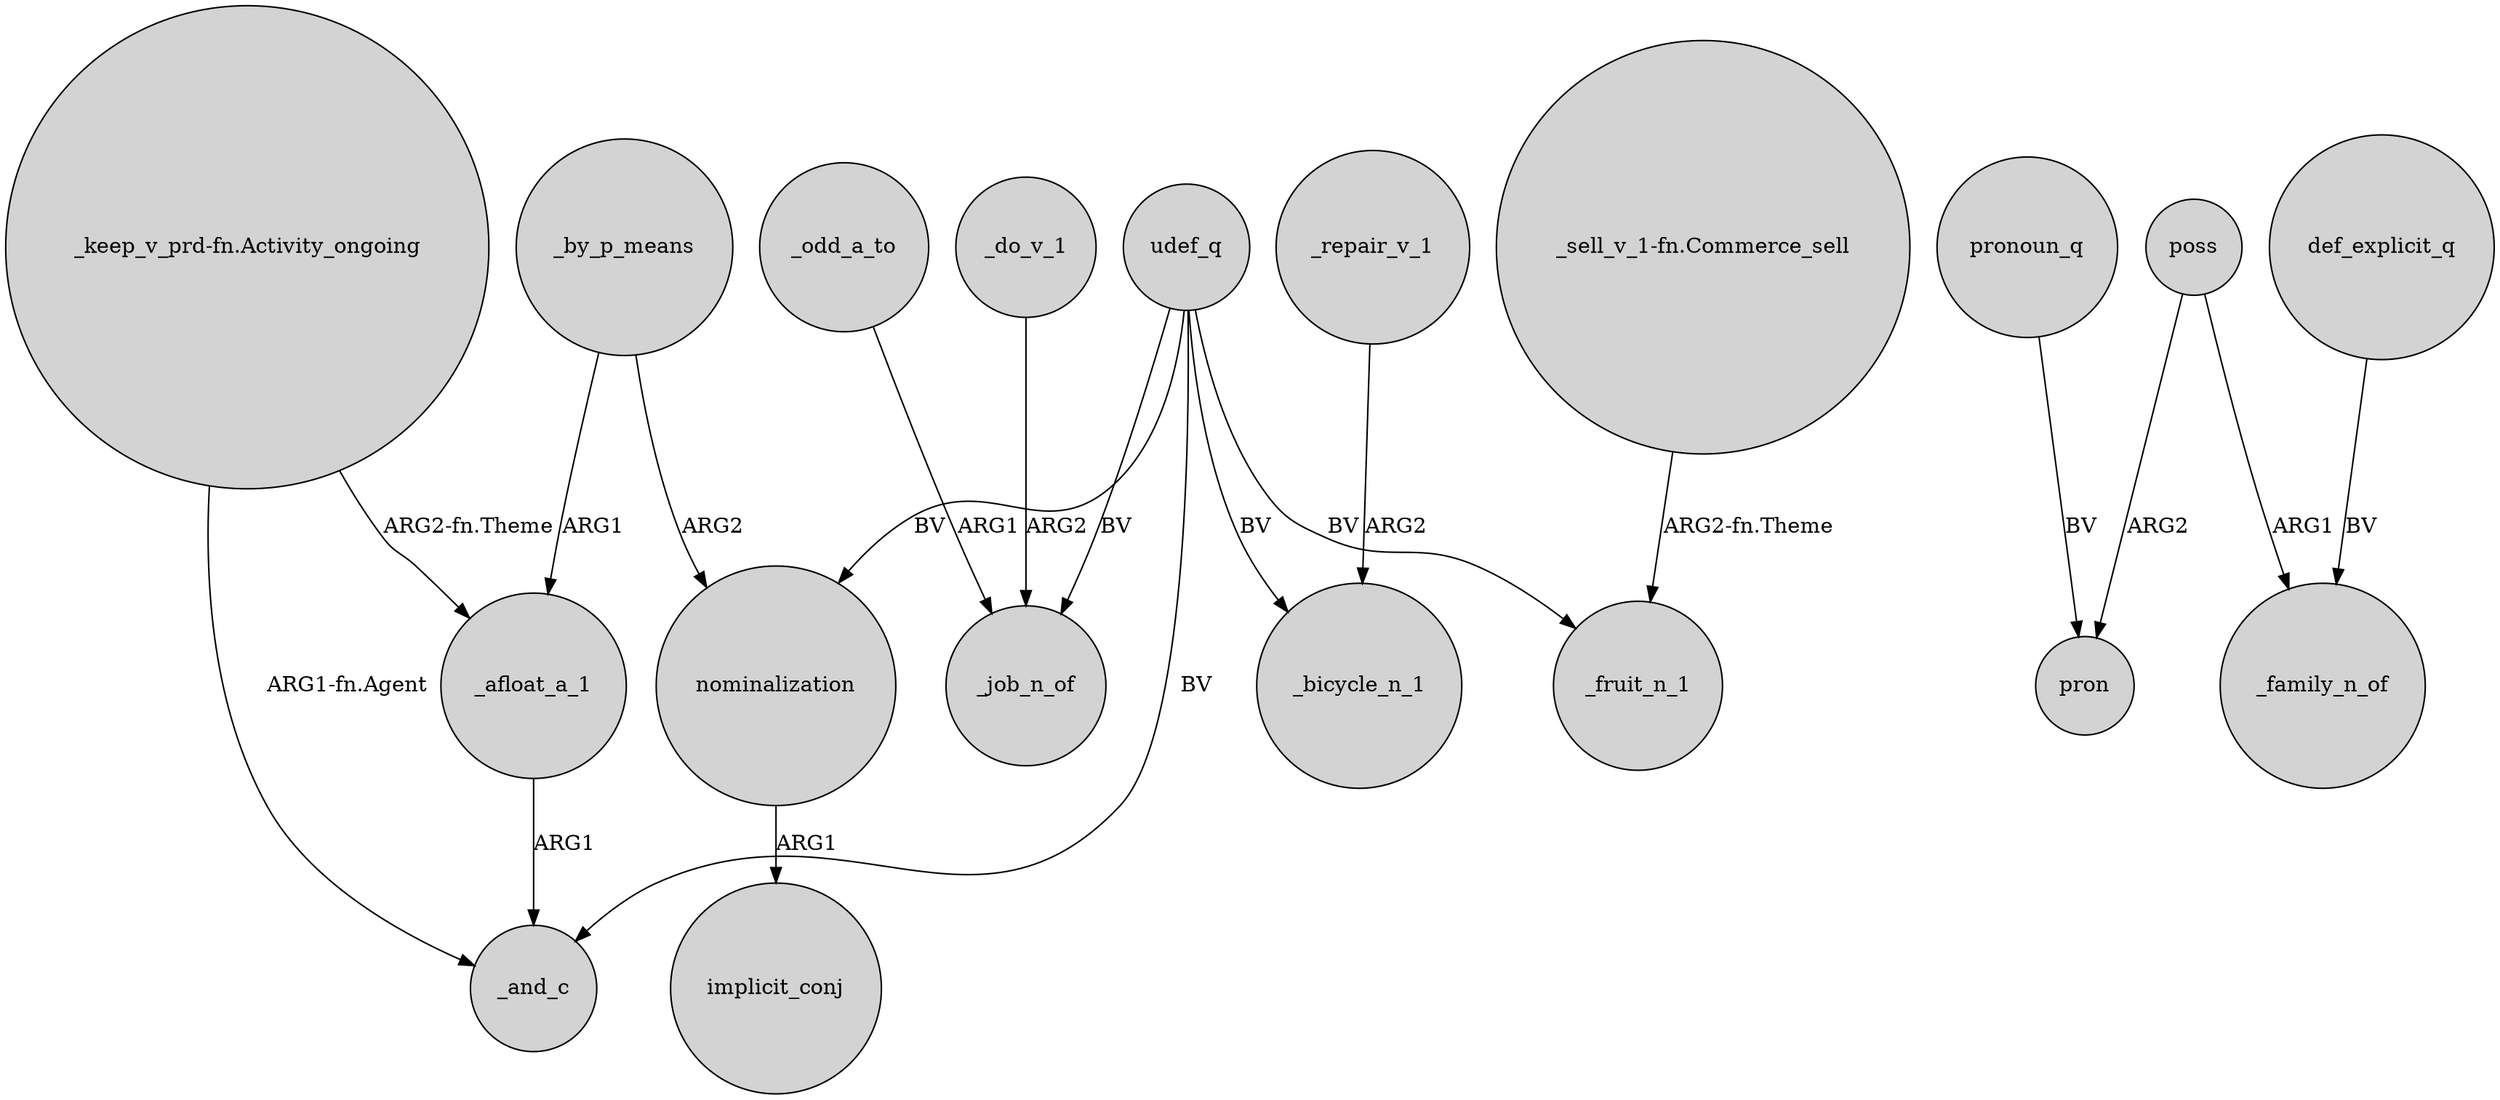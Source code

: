 digraph {
	node [shape=circle style=filled]
	_by_p_means -> nominalization [label=ARG2]
	poss -> pron [label=ARG2]
	_afloat_a_1 -> _and_c [label=ARG1]
	nominalization -> implicit_conj [label=ARG1]
	poss -> _family_n_of [label=ARG1]
	"_keep_v_prd-fn.Activity_ongoing" -> _afloat_a_1 [label="ARG2-fn.Theme"]
	pronoun_q -> pron [label=BV]
	"_keep_v_prd-fn.Activity_ongoing" -> _and_c [label="ARG1-fn.Agent"]
	_do_v_1 -> _job_n_of [label=ARG2]
	udef_q -> nominalization [label=BV]
	_odd_a_to -> _job_n_of [label=ARG1]
	def_explicit_q -> _family_n_of [label=BV]
	_repair_v_1 -> _bicycle_n_1 [label=ARG2]
	udef_q -> _job_n_of [label=BV]
	udef_q -> _and_c [label=BV]
	"_sell_v_1-fn.Commerce_sell" -> _fruit_n_1 [label="ARG2-fn.Theme"]
	udef_q -> _fruit_n_1 [label=BV]
	udef_q -> _bicycle_n_1 [label=BV]
	_by_p_means -> _afloat_a_1 [label=ARG1]
}
